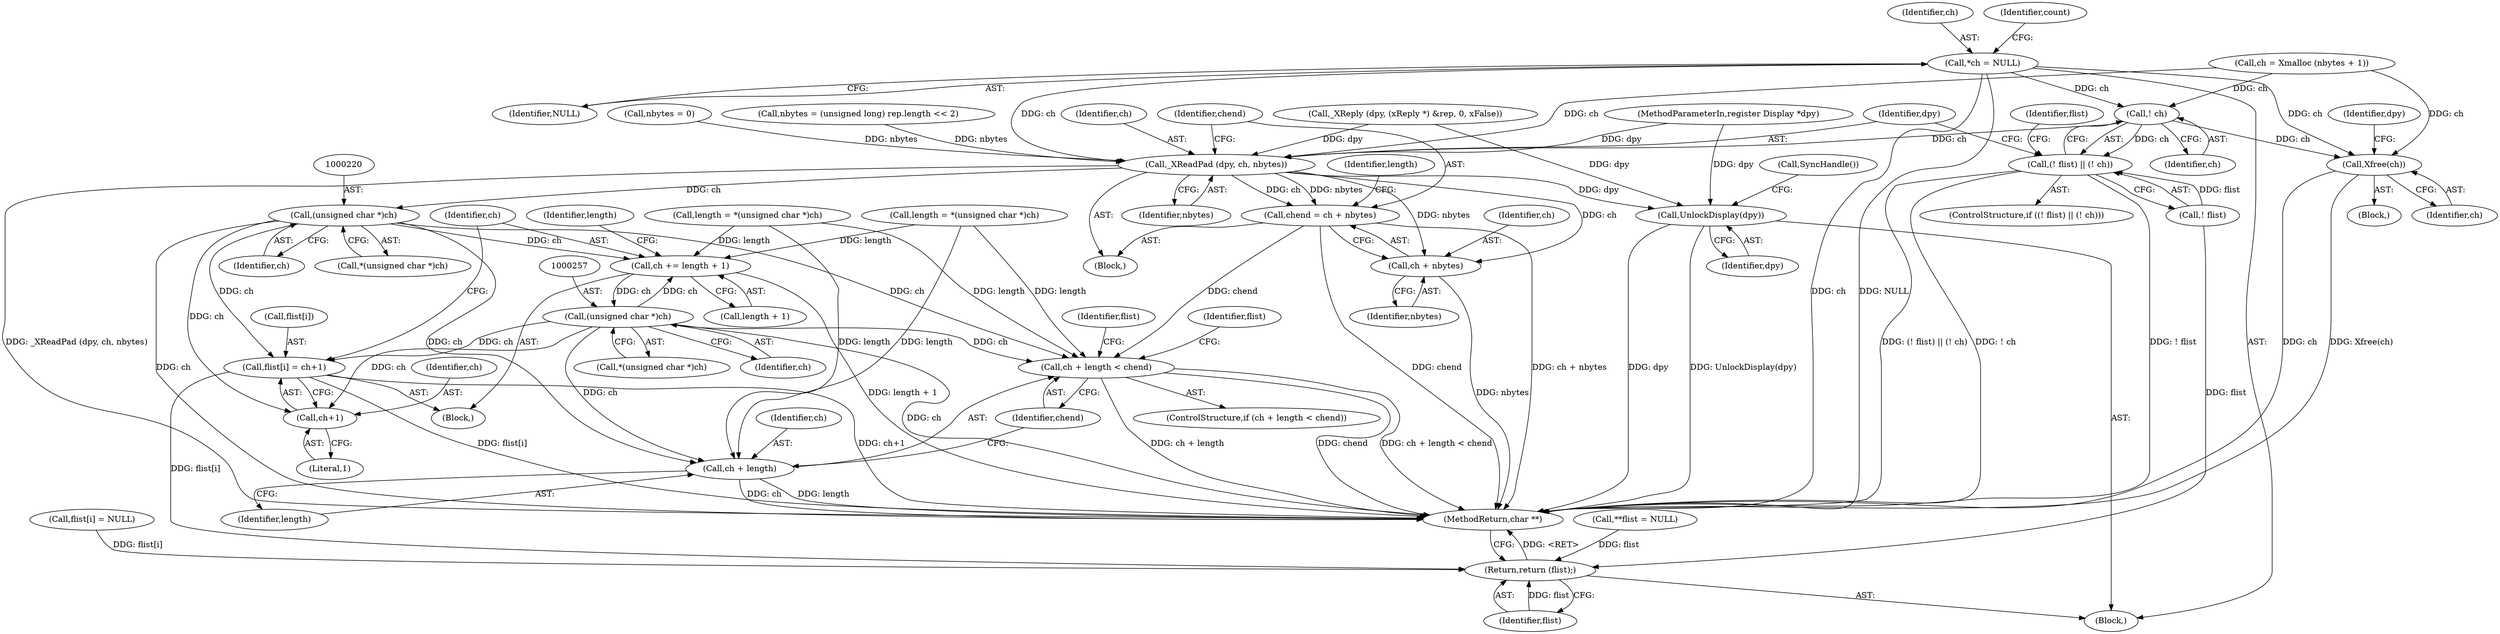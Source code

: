 digraph "0_libx11_dbf72805fd9d7b1846fe9a11b46f3994bfc27fea@pointer" {
"1000120" [label="(Call,*ch = NULL)"];
"1000188" [label="(Call,! ch)"];
"1000185" [label="(Call,(! flist) || (! ch))"];
"1000193" [label="(Call,Xfree(ch))"];
"1000207" [label="(Call,_XReadPad (dpy, ch, nbytes))"];
"1000211" [label="(Call,chend = ch + nbytes)"];
"1000235" [label="(Call,ch + length < chend)"];
"1000213" [label="(Call,ch + nbytes)"];
"1000219" [label="(Call,(unsigned char *)ch)"];
"1000236" [label="(Call,ch + length)"];
"1000241" [label="(Call,flist[i] = ch+1)"];
"1000278" [label="(Return,return (flist);)"];
"1000245" [label="(Call,ch+1)"];
"1000248" [label="(Call,ch += length + 1)"];
"1000256" [label="(Call,(unsigned char *)ch)"];
"1000275" [label="(Call,UnlockDisplay(dpy))"];
"1000122" [label="(Identifier,NULL)"];
"1000109" [label="(Block,)"];
"1000150" [label="(Block,)"];
"1000112" [label="(Call,nbytes = 0)"];
"1000178" [label="(Call,ch = Xmalloc (nbytes + 1))"];
"1000214" [label="(Identifier,ch)"];
"1000116" [label="(Call,**flist = NULL)"];
"1000276" [label="(Identifier,dpy)"];
"1000256" [label="(Call,(unsigned char *)ch)"];
"1000209" [label="(Identifier,ch)"];
"1000216" [label="(Call,length = *(unsigned char *)ch)"];
"1000258" [label="(Identifier,ch)"];
"1000235" [label="(Call,ch + length < chend)"];
"1000234" [label="(ControlStructure,if (ch + length < chend))"];
"1000138" [label="(Call,_XReply (dpy, (xReply *) &rep, 0, xFalse))"];
"1000249" [label="(Identifier,ch)"];
"1000254" [label="(Identifier,length)"];
"1000213" [label="(Call,ch + nbytes)"];
"1000186" [label="(Call,! flist)"];
"1000243" [label="(Identifier,flist)"];
"1000219" [label="(Call,(unsigned char *)ch)"];
"1000196" [label="(Identifier,dpy)"];
"1000237" [label="(Identifier,ch)"];
"1000211" [label="(Call,chend = ch + nbytes)"];
"1000188" [label="(Call,! ch)"];
"1000192" [label="(Identifier,flist)"];
"1000240" [label="(Block,)"];
"1000279" [label="(Identifier,flist)"];
"1000253" [label="(Call,length = *(unsigned char *)ch)"];
"1000210" [label="(Identifier,nbytes)"];
"1000238" [label="(Identifier,length)"];
"1000278" [label="(Return,return (flist);)"];
"1000189" [label="(Identifier,ch)"];
"1000212" [label="(Identifier,chend)"];
"1000246" [label="(Identifier,ch)"];
"1000184" [label="(ControlStructure,if ((! flist) || (! ch)))"];
"1000193" [label="(Call,Xfree(ch))"];
"1000245" [label="(Call,ch+1)"];
"1000241" [label="(Call,flist[i] = ch+1)"];
"1000248" [label="(Call,ch += length + 1)"];
"1000280" [label="(MethodReturn,char **)"];
"1000221" [label="(Identifier,ch)"];
"1000121" [label="(Identifier,ch)"];
"1000217" [label="(Identifier,length)"];
"1000236" [label="(Call,ch + length)"];
"1000250" [label="(Call,length + 1)"];
"1000218" [label="(Call,*(unsigned char *)ch)"];
"1000215" [label="(Identifier,nbytes)"];
"1000255" [label="(Call,*(unsigned char *)ch)"];
"1000247" [label="(Literal,1)"];
"1000277" [label="(Call,SyncHandle())"];
"1000126" [label="(Identifier,count)"];
"1000208" [label="(Identifier,dpy)"];
"1000242" [label="(Call,flist[i])"];
"1000239" [label="(Identifier,chend)"];
"1000185" [label="(Call,(! flist) || (! ch))"];
"1000268" [label="(Identifier,flist)"];
"1000107" [label="(MethodParameterIn,register Display *dpy)"];
"1000190" [label="(Block,)"];
"1000207" [label="(Call,_XReadPad (dpy, ch, nbytes))"];
"1000120" [label="(Call,*ch = NULL)"];
"1000169" [label="(Call,nbytes = (unsigned long) rep.length << 2)"];
"1000275" [label="(Call,UnlockDisplay(dpy))"];
"1000194" [label="(Identifier,ch)"];
"1000266" [label="(Call,flist[i] = NULL)"];
"1000120" -> "1000109"  [label="AST: "];
"1000120" -> "1000122"  [label="CFG: "];
"1000121" -> "1000120"  [label="AST: "];
"1000122" -> "1000120"  [label="AST: "];
"1000126" -> "1000120"  [label="CFG: "];
"1000120" -> "1000280"  [label="DDG: ch"];
"1000120" -> "1000280"  [label="DDG: NULL"];
"1000120" -> "1000188"  [label="DDG: ch"];
"1000120" -> "1000193"  [label="DDG: ch"];
"1000120" -> "1000207"  [label="DDG: ch"];
"1000188" -> "1000185"  [label="AST: "];
"1000188" -> "1000189"  [label="CFG: "];
"1000189" -> "1000188"  [label="AST: "];
"1000185" -> "1000188"  [label="CFG: "];
"1000188" -> "1000185"  [label="DDG: ch"];
"1000178" -> "1000188"  [label="DDG: ch"];
"1000188" -> "1000193"  [label="DDG: ch"];
"1000188" -> "1000207"  [label="DDG: ch"];
"1000185" -> "1000184"  [label="AST: "];
"1000185" -> "1000186"  [label="CFG: "];
"1000186" -> "1000185"  [label="AST: "];
"1000192" -> "1000185"  [label="CFG: "];
"1000208" -> "1000185"  [label="CFG: "];
"1000185" -> "1000280"  [label="DDG: (! flist) || (! ch)"];
"1000185" -> "1000280"  [label="DDG: ! ch"];
"1000185" -> "1000280"  [label="DDG: ! flist"];
"1000186" -> "1000185"  [label="DDG: flist"];
"1000193" -> "1000190"  [label="AST: "];
"1000193" -> "1000194"  [label="CFG: "];
"1000194" -> "1000193"  [label="AST: "];
"1000196" -> "1000193"  [label="CFG: "];
"1000193" -> "1000280"  [label="DDG: ch"];
"1000193" -> "1000280"  [label="DDG: Xfree(ch)"];
"1000178" -> "1000193"  [label="DDG: ch"];
"1000207" -> "1000150"  [label="AST: "];
"1000207" -> "1000210"  [label="CFG: "];
"1000208" -> "1000207"  [label="AST: "];
"1000209" -> "1000207"  [label="AST: "];
"1000210" -> "1000207"  [label="AST: "];
"1000212" -> "1000207"  [label="CFG: "];
"1000207" -> "1000280"  [label="DDG: _XReadPad (dpy, ch, nbytes)"];
"1000138" -> "1000207"  [label="DDG: dpy"];
"1000107" -> "1000207"  [label="DDG: dpy"];
"1000178" -> "1000207"  [label="DDG: ch"];
"1000112" -> "1000207"  [label="DDG: nbytes"];
"1000169" -> "1000207"  [label="DDG: nbytes"];
"1000207" -> "1000211"  [label="DDG: ch"];
"1000207" -> "1000211"  [label="DDG: nbytes"];
"1000207" -> "1000213"  [label="DDG: ch"];
"1000207" -> "1000213"  [label="DDG: nbytes"];
"1000207" -> "1000219"  [label="DDG: ch"];
"1000207" -> "1000275"  [label="DDG: dpy"];
"1000211" -> "1000150"  [label="AST: "];
"1000211" -> "1000213"  [label="CFG: "];
"1000212" -> "1000211"  [label="AST: "];
"1000213" -> "1000211"  [label="AST: "];
"1000217" -> "1000211"  [label="CFG: "];
"1000211" -> "1000280"  [label="DDG: chend"];
"1000211" -> "1000280"  [label="DDG: ch + nbytes"];
"1000211" -> "1000235"  [label="DDG: chend"];
"1000235" -> "1000234"  [label="AST: "];
"1000235" -> "1000239"  [label="CFG: "];
"1000236" -> "1000235"  [label="AST: "];
"1000239" -> "1000235"  [label="AST: "];
"1000243" -> "1000235"  [label="CFG: "];
"1000268" -> "1000235"  [label="CFG: "];
"1000235" -> "1000280"  [label="DDG: ch + length"];
"1000235" -> "1000280"  [label="DDG: chend"];
"1000235" -> "1000280"  [label="DDG: ch + length < chend"];
"1000219" -> "1000235"  [label="DDG: ch"];
"1000256" -> "1000235"  [label="DDG: ch"];
"1000216" -> "1000235"  [label="DDG: length"];
"1000253" -> "1000235"  [label="DDG: length"];
"1000213" -> "1000215"  [label="CFG: "];
"1000214" -> "1000213"  [label="AST: "];
"1000215" -> "1000213"  [label="AST: "];
"1000213" -> "1000280"  [label="DDG: nbytes"];
"1000219" -> "1000218"  [label="AST: "];
"1000219" -> "1000221"  [label="CFG: "];
"1000220" -> "1000219"  [label="AST: "];
"1000221" -> "1000219"  [label="AST: "];
"1000218" -> "1000219"  [label="CFG: "];
"1000219" -> "1000280"  [label="DDG: ch"];
"1000219" -> "1000236"  [label="DDG: ch"];
"1000219" -> "1000241"  [label="DDG: ch"];
"1000219" -> "1000245"  [label="DDG: ch"];
"1000219" -> "1000248"  [label="DDG: ch"];
"1000236" -> "1000238"  [label="CFG: "];
"1000237" -> "1000236"  [label="AST: "];
"1000238" -> "1000236"  [label="AST: "];
"1000239" -> "1000236"  [label="CFG: "];
"1000236" -> "1000280"  [label="DDG: ch"];
"1000236" -> "1000280"  [label="DDG: length"];
"1000256" -> "1000236"  [label="DDG: ch"];
"1000216" -> "1000236"  [label="DDG: length"];
"1000253" -> "1000236"  [label="DDG: length"];
"1000241" -> "1000240"  [label="AST: "];
"1000241" -> "1000245"  [label="CFG: "];
"1000242" -> "1000241"  [label="AST: "];
"1000245" -> "1000241"  [label="AST: "];
"1000249" -> "1000241"  [label="CFG: "];
"1000241" -> "1000280"  [label="DDG: flist[i]"];
"1000241" -> "1000280"  [label="DDG: ch+1"];
"1000256" -> "1000241"  [label="DDG: ch"];
"1000241" -> "1000278"  [label="DDG: flist[i]"];
"1000278" -> "1000109"  [label="AST: "];
"1000278" -> "1000279"  [label="CFG: "];
"1000279" -> "1000278"  [label="AST: "];
"1000280" -> "1000278"  [label="CFG: "];
"1000278" -> "1000280"  [label="DDG: <RET>"];
"1000279" -> "1000278"  [label="DDG: flist"];
"1000116" -> "1000278"  [label="DDG: flist"];
"1000186" -> "1000278"  [label="DDG: flist"];
"1000266" -> "1000278"  [label="DDG: flist[i]"];
"1000245" -> "1000247"  [label="CFG: "];
"1000246" -> "1000245"  [label="AST: "];
"1000247" -> "1000245"  [label="AST: "];
"1000256" -> "1000245"  [label="DDG: ch"];
"1000248" -> "1000240"  [label="AST: "];
"1000248" -> "1000250"  [label="CFG: "];
"1000249" -> "1000248"  [label="AST: "];
"1000250" -> "1000248"  [label="AST: "];
"1000254" -> "1000248"  [label="CFG: "];
"1000248" -> "1000280"  [label="DDG: length + 1"];
"1000216" -> "1000248"  [label="DDG: length"];
"1000253" -> "1000248"  [label="DDG: length"];
"1000256" -> "1000248"  [label="DDG: ch"];
"1000248" -> "1000256"  [label="DDG: ch"];
"1000256" -> "1000255"  [label="AST: "];
"1000256" -> "1000258"  [label="CFG: "];
"1000257" -> "1000256"  [label="AST: "];
"1000258" -> "1000256"  [label="AST: "];
"1000255" -> "1000256"  [label="CFG: "];
"1000256" -> "1000280"  [label="DDG: ch"];
"1000275" -> "1000109"  [label="AST: "];
"1000275" -> "1000276"  [label="CFG: "];
"1000276" -> "1000275"  [label="AST: "];
"1000277" -> "1000275"  [label="CFG: "];
"1000275" -> "1000280"  [label="DDG: UnlockDisplay(dpy)"];
"1000275" -> "1000280"  [label="DDG: dpy"];
"1000138" -> "1000275"  [label="DDG: dpy"];
"1000107" -> "1000275"  [label="DDG: dpy"];
}
